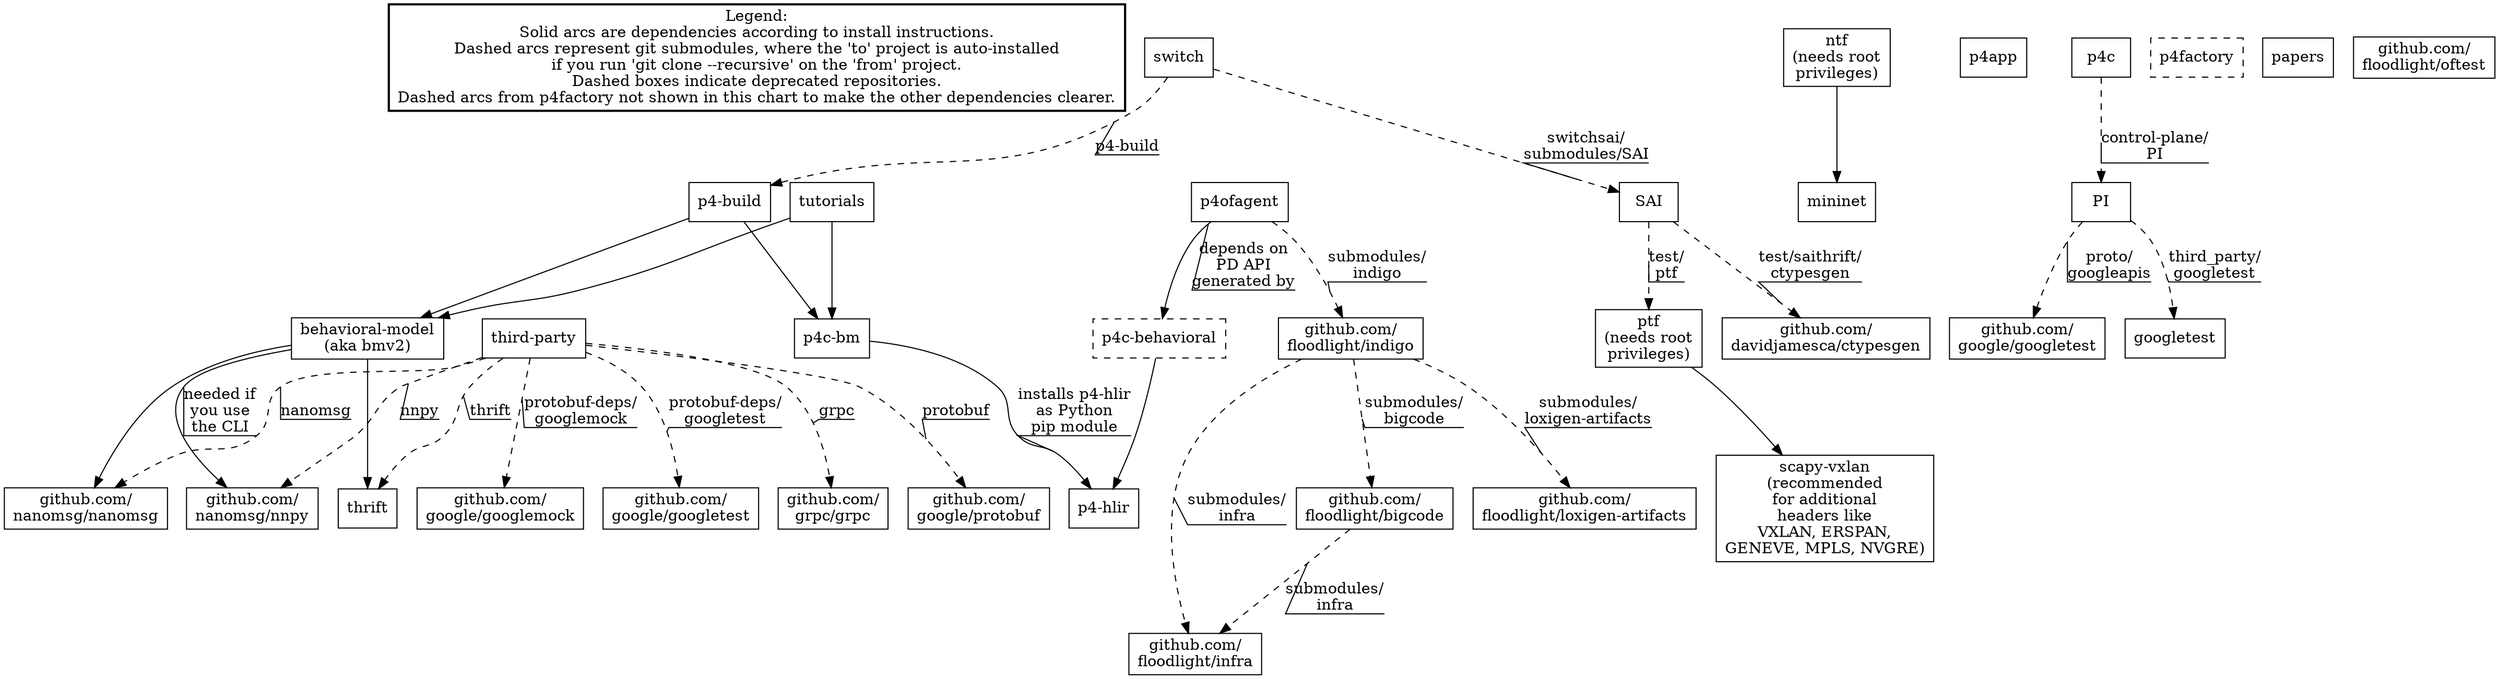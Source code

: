 digraph p4_dependencies {

    node [shape = box];

    // My hack for providing a kind of 'legend' for the drawing.
    // There is likely a better way than this.
    legen [label="Legend:\nSolid arcs are dependencies according to install instructions.\nDashed arcs represent git submodules, where the 'to' project is auto-installed\nif you run 'git clone --recursive' on the 'from' project.\nDashed boxes indicate deprecated repositories.\nDashed arcs from p4factory not shown in this chart to make the other dependencies clearer." style=bold];

    // All nodes, with labels, for p4lang repositories
    behavioral_model [label="behavioral-model\n(aka bmv2)"];
    mininet [label="mininet"];
    ntf [label="ntf\n(needs root\nprivileges)"];
    p4_build [label="p4-build"];
    p4_hlir [label="p4-hlir"];
    p4app [label="p4app"];
    p4c [label="p4c"];
    p4c_behavioral [label="p4c-behavioral" style=dashed];
    p4c_bm [label="p4c-bm"];
    p4factory [label="p4factory" style=dashed];
    p4ofagent [label="p4ofagent"];
    papers [label="papers"];
    PI [label="PI"];
    ptf [label="ptf\n(needs root\nprivileges)"];
    SAI [label="SAI"];
    scapy_vxlan [label="scapy-vxlan\n(recommended\nfor additional\nheaders like\nVXLAN, ERSPAN,\nGENEVE, MPLS, NVGRE)"];
    switch [label="switch"];
    third_party [label="third-party"];
    thrift [label="thrift"];
    tutorials [label="tutorials"];

    // All nodes, with labels, for non-p4lang repositories
    grpc [label="github.com/\ngrpc/grpc"];
    nanomsg [label="github.com/\nnanomsg/nanomsg"];
    nnpy [label="github.com/\nnanomsg/nnpy"];
    protobuf [label="github.com/\ngoogle/protobuf"];
    googlemock_for_protobuf [label="github.com/\ngoogle/googlemock"];
    googletest_for_protobuf [label="github.com/\ngoogle/googletest"];
    floodlight_oftest [label="github.com/\nfloodlight/oftest"];
    floodlight_indigo [label="github.com/\nfloodlight/indigo"];
    floodlight_bigcode [label="github.com/\nfloodlight/bigcode"];
    floodlight_infra [label="github.com/\nfloodlight/infra"];
    floodlight_loxigen_artifacts [label="github.com/\nfloodlight/loxigen-artifacts"];
    googleapis [label="github.com/\ngoogleapis/googleapis"];
    googleapis [label="github.com/\ngoogle/googletest"];
    davidjamesca_ctypesgen [label="github.com/\ndavidjamesca/ctypesgen"];


    ////////////////////////////////////////////////////////////////
    // Dependencies
    ////////////////////////////////////////////////////////////////

    behavioral_model -> thrift;
    behavioral_model -> nanomsg;
    behavioral_model -> nnpy [label="needed if\nyou use\nthe CLI" decorate=true];

    ntf -> mininet;

    p4_build -> behavioral_model;
    p4_build -> p4c_bm;

    p4c -> PI [label="control-plane/\nPI" decorate=true style=dashed];

    PI -> googleapis [label="proto/\ngoogleapis" decorate=true style=dashed];
    PI -> googletest [label="third_party/\ngoogletest" decorate=true style=dashed];

    p4c_behavioral -> p4_hlir;

    p4c_bm -> p4_hlir [label="installs p4-hlir\nas Python\npip module" decorate=true];

//    p4factory -> behavioral_model [label="submodules/\nbm" decorate=true style=dashed];
//    p4factory -> floodlight_oftest [label="submodules/\noftest" decorate=true style=dashed];
//    p4factory -> p4_build [label="submodules/\np4-build" decorate=true style=dashed];
//    p4factory -> p4c_behavioral [label="submodules/\np4c-behavioral" decorate=true style=dashed];
//    p4factory -> p4c_bm [label="submodules/\np4c-bm" decorate=true style=dashed];
//    p4factory -> p4ofagent [label="submodules/\np4ofagent" decorate=true style=dashed];
//    p4factory -> ptf [label="submodules/\nptf" decorate=true style=dashed];
//    p4factory -> switch [label="submodules/\nswitch" decorate=true style=dashed];

    p4ofagent -> p4c_behavioral [label="depends on\nPD API\ngenerated by" decorate=true];
    p4ofagent -> floodlight_indigo [label="submodules/\nindigo" decorate=true style=dashed];

    floodlight_indigo -> floodlight_bigcode [label="submodules/\nbigcode" decorate=true style=dashed];
    floodlight_indigo -> floodlight_infra [label="submodules/\ninfra" decorate=true style=dashed];
    floodlight_indigo -> floodlight_loxigen_artifacts [label="submodules/\nloxigen-artifacts" decorate=true style=dashed];
    
    floodlight_bigcode -> floodlight_infra [label="submodules/\ninfra" decorate=true style=dashed];

    ptf -> scapy_vxlan;

    SAI -> ptf [label="test/\nptf" decorate=true style=dashed];
    SAI -> davidjamesca_ctypesgen [label="test/saithrift/\nctypesgen" decorate=true style=dashed];

    switch -> p4_build [label="p4-build" decorate=true style=dashed];
    switch -> SAI [label="switchsai/\nsubmodules/SAI" decorate=true style=dashed];

    third_party -> grpc [label="grpc" decorate=true style=dashed];
    third_party -> nanomsg [label="nanomsg" decorate=true style=dashed];
    third_party -> nnpy [label="nnpy" decorate=true style=dashed];
    third_party -> protobuf [label="protobuf" decorate=true style=dashed];
    third_party -> googlemock_for_protobuf [label="protobuf-deps/\ngooglemock" decorate=true style=dashed];
    third_party -> googletest_for_protobuf [label="protobuf-deps/\ngoogletest" decorate=true style=dashed];
    third_party -> thrift [label="thrift" decorate=true style=dashed];

    tutorials -> behavioral_model;
    tutorials -> p4c_bm;
}
